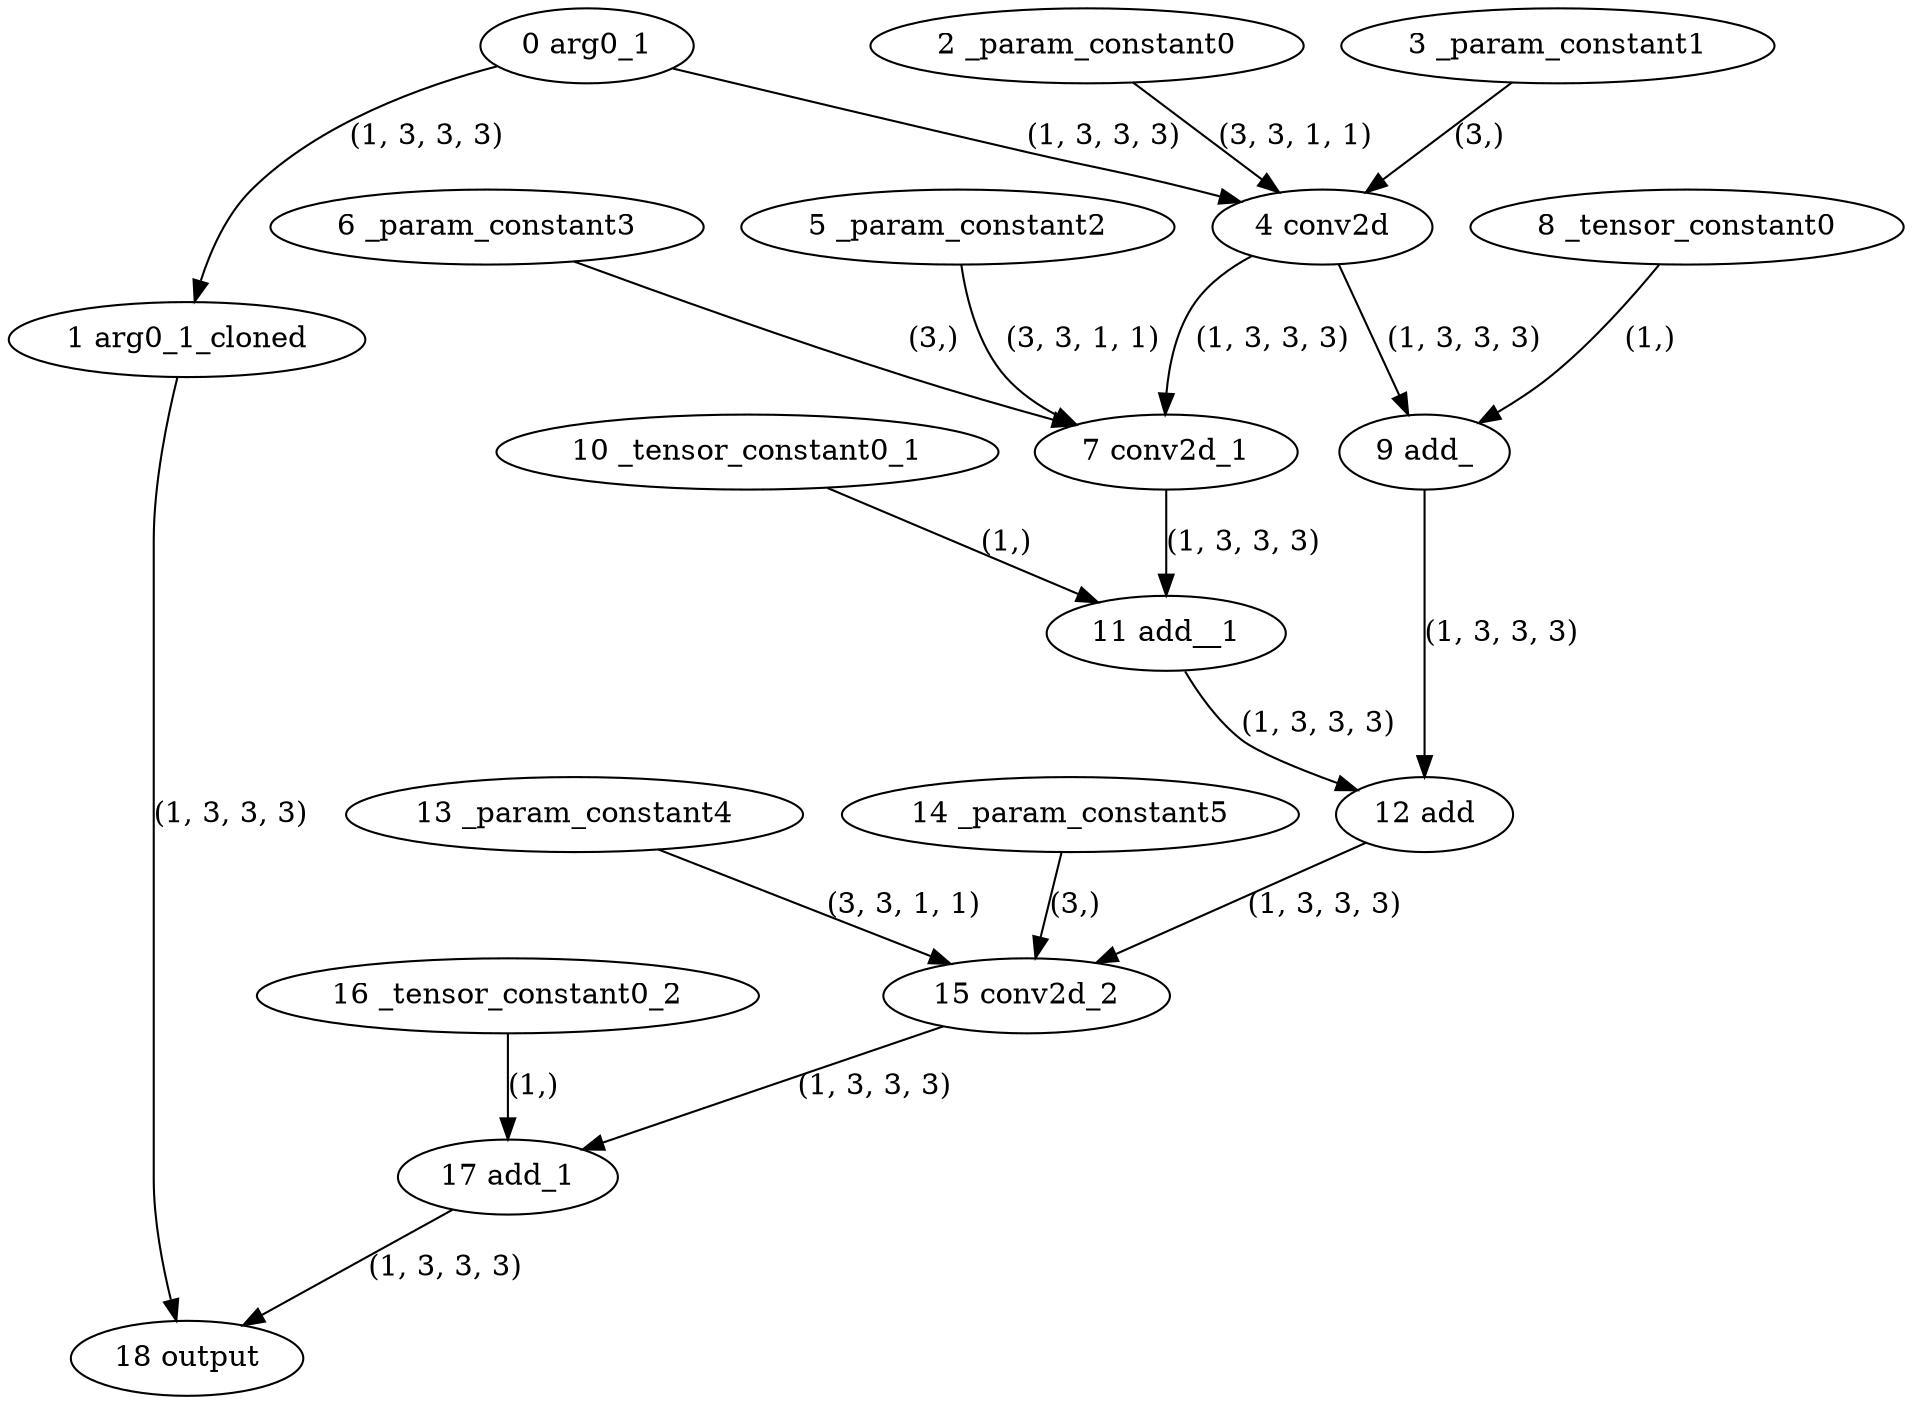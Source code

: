 strict digraph  {
"0 arg0_1" [id=0, type=input];
"1 arg0_1_cloned" [id=1, type=clone];
"2 _param_constant0" [id=2, type=get_attr];
"3 _param_constant1" [id=3, type=get_attr];
"4 conv2d" [id=4, type=conv2d];
"5 _param_constant2" [id=5, type=get_attr];
"6 _param_constant3" [id=6, type=get_attr];
"7 conv2d_1" [id=7, type=conv2d];
"8 _tensor_constant0" [id=8, type=get_attr];
"9 add_" [id=9, type=add_];
"10 _tensor_constant0_1" [id=10, type=get_attr];
"11 add__1" [id=11, type=add_];
"12 add" [id=12, type=add];
"13 _param_constant4" [id=13, type=get_attr];
"14 _param_constant5" [id=14, type=get_attr];
"15 conv2d_2" [id=15, type=conv2d];
"16 _tensor_constant0_2" [id=16, type=get_attr];
"17 add_1" [id=17, type=add];
"18 output" [id=18, type=output];
"0 arg0_1" -> "1 arg0_1_cloned"  [label="(1, 3, 3, 3)", style=solid];
"0 arg0_1" -> "4 conv2d"  [label="(1, 3, 3, 3)", style=solid];
"1 arg0_1_cloned" -> "18 output"  [label="(1, 3, 3, 3)", style=solid];
"2 _param_constant0" -> "4 conv2d"  [label="(3, 3, 1, 1)", style=solid];
"3 _param_constant1" -> "4 conv2d"  [label="(3,)", style=solid];
"4 conv2d" -> "7 conv2d_1"  [label="(1, 3, 3, 3)", style=solid];
"4 conv2d" -> "9 add_"  [label="(1, 3, 3, 3)", style=solid];
"5 _param_constant2" -> "7 conv2d_1"  [label="(3, 3, 1, 1)", style=solid];
"6 _param_constant3" -> "7 conv2d_1"  [label="(3,)", style=solid];
"7 conv2d_1" -> "11 add__1"  [label="(1, 3, 3, 3)", style=solid];
"8 _tensor_constant0" -> "9 add_"  [label="(1,)", style=solid];
"9 add_" -> "12 add"  [label="(1, 3, 3, 3)", style=solid];
"10 _tensor_constant0_1" -> "11 add__1"  [label="(1,)", style=solid];
"11 add__1" -> "12 add"  [label="(1, 3, 3, 3)", style=solid];
"12 add" -> "15 conv2d_2"  [label="(1, 3, 3, 3)", style=solid];
"13 _param_constant4" -> "15 conv2d_2"  [label="(3, 3, 1, 1)", style=solid];
"14 _param_constant5" -> "15 conv2d_2"  [label="(3,)", style=solid];
"15 conv2d_2" -> "17 add_1"  [label="(1, 3, 3, 3)", style=solid];
"16 _tensor_constant0_2" -> "17 add_1"  [label="(1,)", style=solid];
"17 add_1" -> "18 output"  [label="(1, 3, 3, 3)", style=solid];
}
